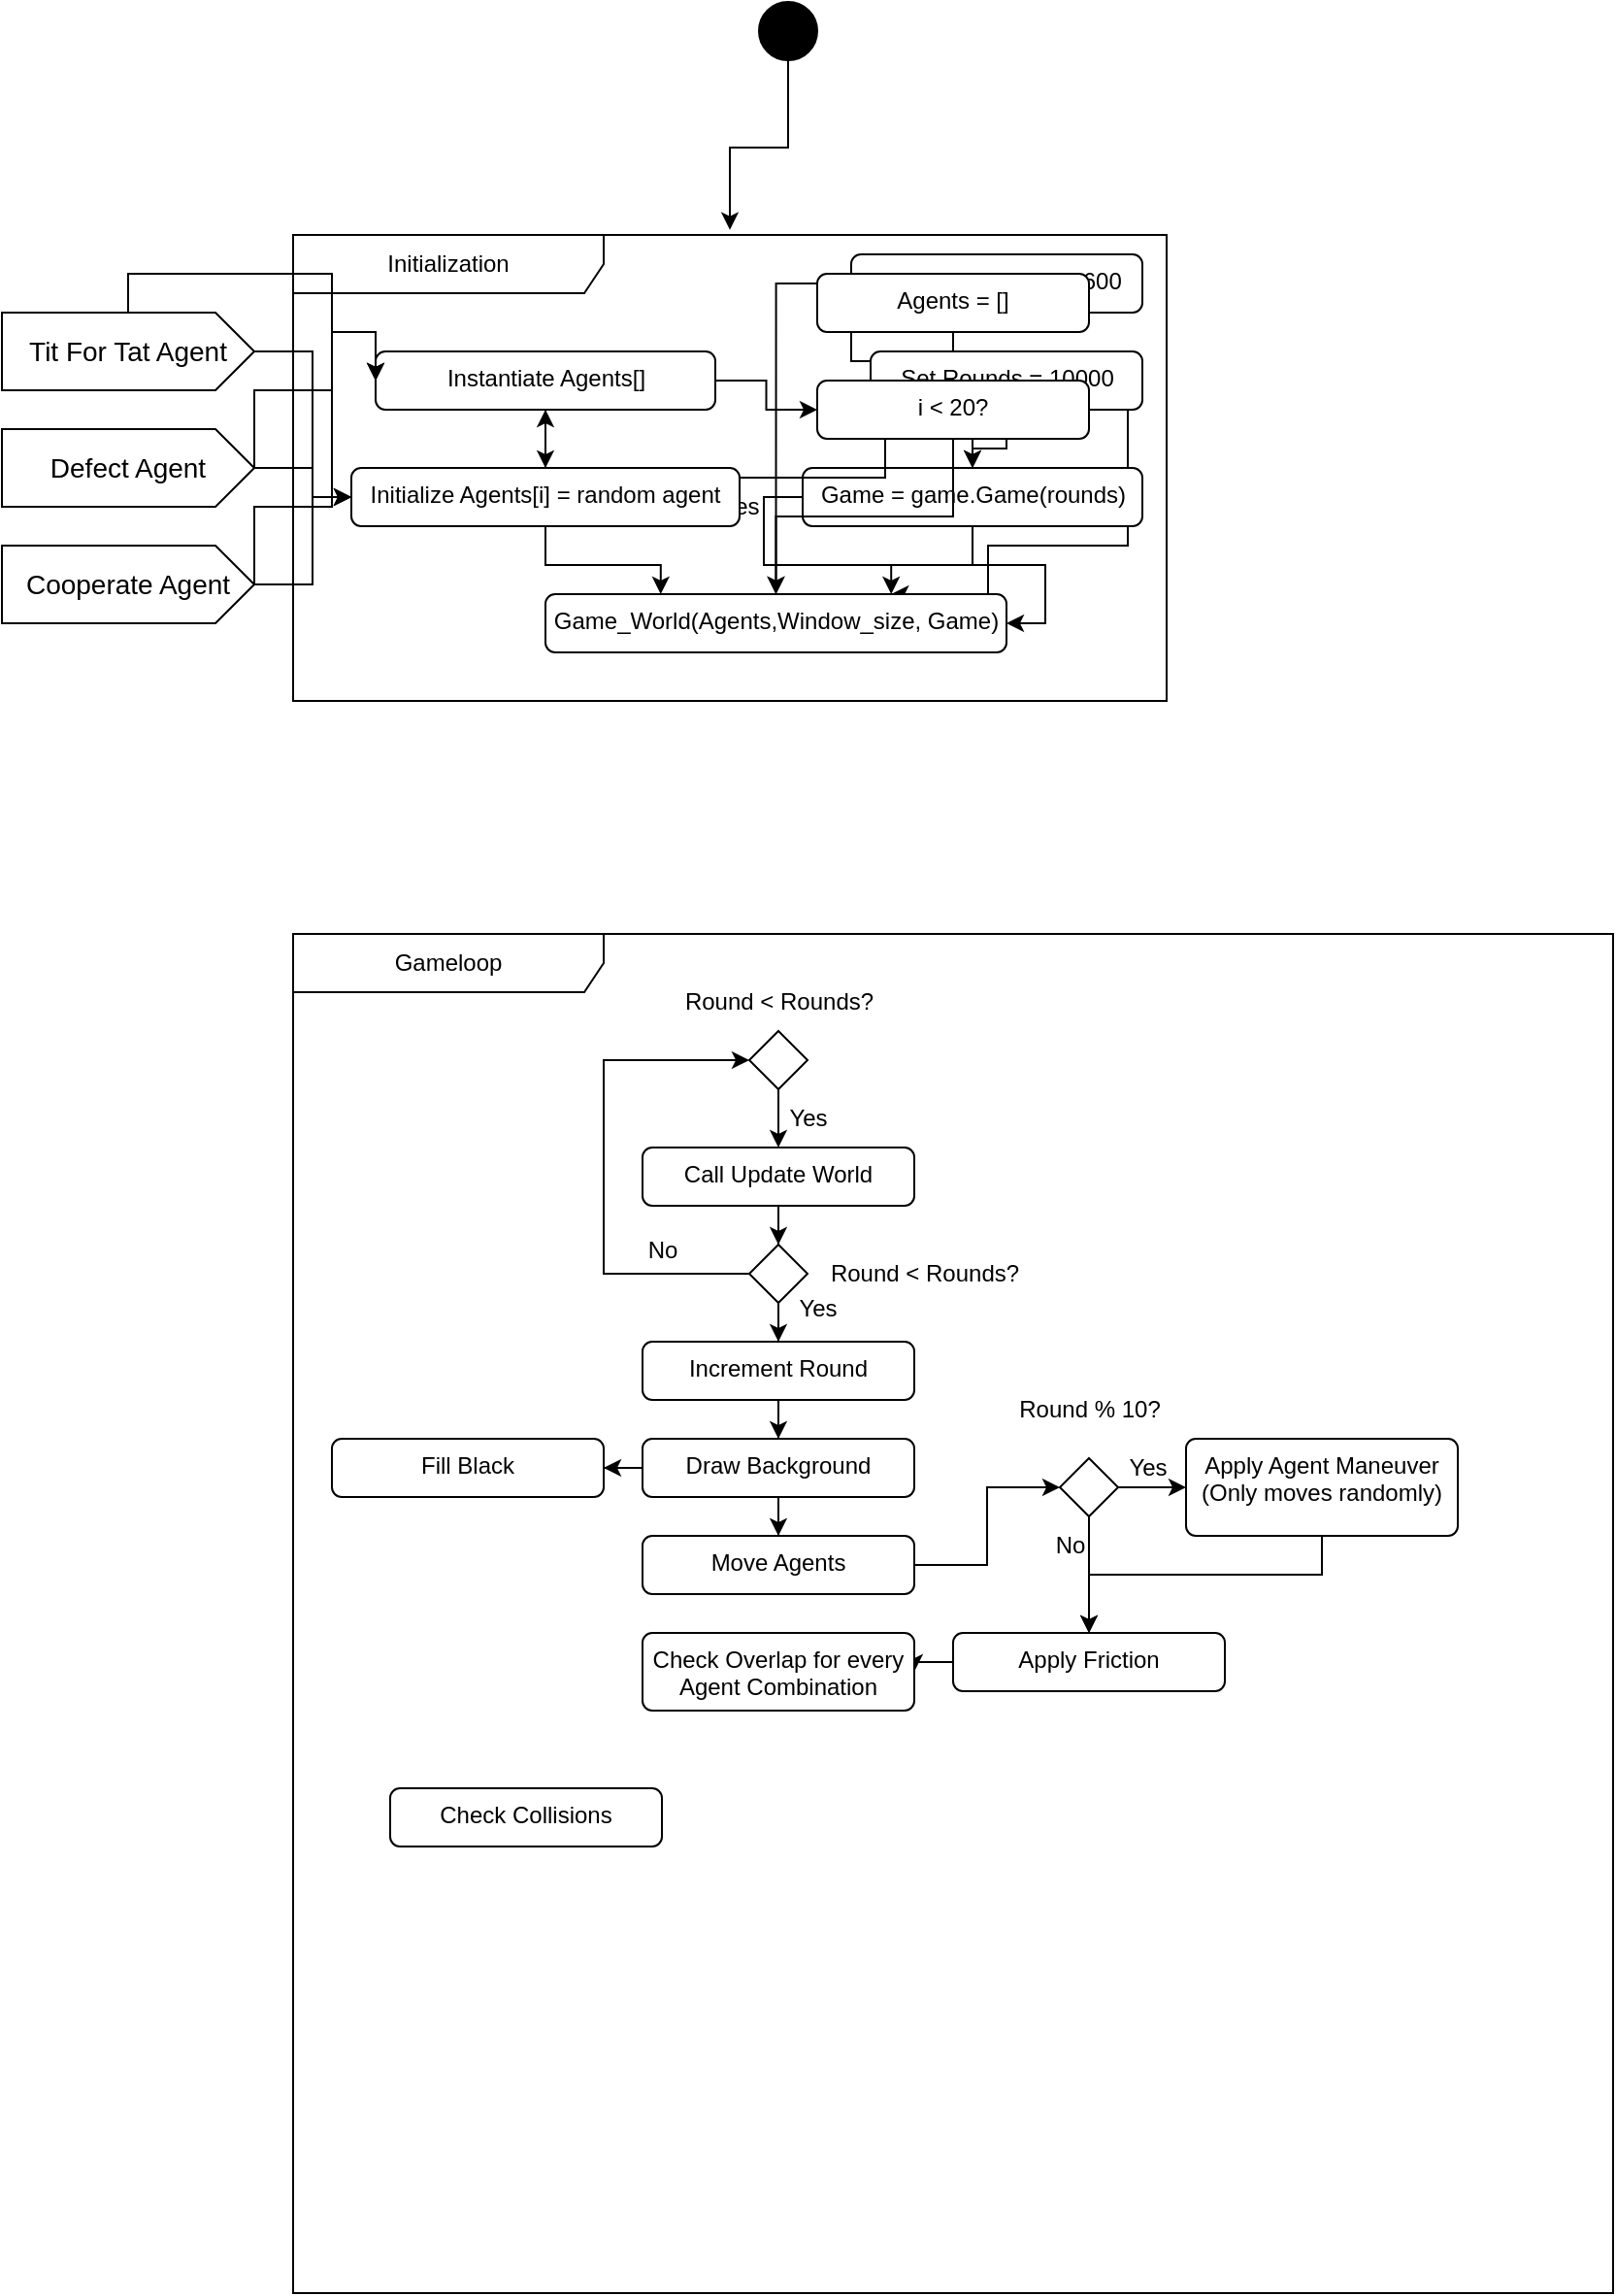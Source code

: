 <mxfile version="24.8.8">
  <diagram name="Page-1" id="mDdxMRRnXEYXMjX8rkWW">
    <mxGraphModel dx="656" dy="331" grid="1" gridSize="10" guides="1" tooltips="1" connect="1" arrows="1" fold="1" page="1" pageScale="1" pageWidth="850" pageHeight="1100" math="0" shadow="0">
      <root>
        <mxCell id="0" />
        <mxCell id="1" parent="0" />
        <mxCell id="9yKV02PK0AYWfD7Fz8SK-6" value="" style="edgeStyle=orthogonalEdgeStyle;rounded=0;orthogonalLoop=1;jettySize=auto;html=1;entryX=0.5;entryY=-0.011;entryDx=0;entryDy=0;entryPerimeter=0;" edge="1" parent="1" source="9yKV02PK0AYWfD7Fz8SK-1" target="9yKV02PK0AYWfD7Fz8SK-2">
          <mxGeometry relative="1" as="geometry">
            <mxPoint x="370" y="80" as="targetPoint" />
          </mxGeometry>
        </mxCell>
        <mxCell id="9yKV02PK0AYWfD7Fz8SK-1" value="" style="ellipse;fillColor=strokeColor;html=1;" vertex="1" parent="1">
          <mxGeometry x="400" y="40" width="30" height="30" as="geometry" />
        </mxCell>
        <mxCell id="9yKV02PK0AYWfD7Fz8SK-2" value="&lt;div&gt;Initialization&lt;/div&gt;" style="shape=umlFrame;whiteSpace=wrap;html=1;pointerEvents=0;recursiveResize=0;container=1;collapsible=0;width=160;" vertex="1" parent="1">
          <mxGeometry x="160" y="160" width="450" height="240" as="geometry" />
        </mxCell>
        <mxCell id="9yKV02PK0AYWfD7Fz8SK-142" style="edgeStyle=orthogonalEdgeStyle;rounded=0;orthogonalLoop=1;jettySize=auto;html=1;exitX=0;exitY=0.5;exitDx=0;exitDy=0;entryX=0.5;entryY=0;entryDx=0;entryDy=0;" edge="1" parent="9yKV02PK0AYWfD7Fz8SK-2" source="9yKV02PK0AYWfD7Fz8SK-3" target="9yKV02PK0AYWfD7Fz8SK-26">
          <mxGeometry relative="1" as="geometry" />
        </mxCell>
        <mxCell id="9yKV02PK0AYWfD7Fz8SK-36" style="edgeStyle=orthogonalEdgeStyle;rounded=0;orthogonalLoop=1;jettySize=auto;html=1;exitX=0;exitY=0.5;exitDx=0;exitDy=0;entryX=0.75;entryY=0;entryDx=0;entryDy=0;" edge="1" parent="9yKV02PK0AYWfD7Fz8SK-2" source="9yKV02PK0AYWfD7Fz8SK-3" target="9yKV02PK0AYWfD7Fz8SK-26">
          <mxGeometry relative="1" as="geometry">
            <Array as="points">
              <mxPoint x="430" y="65" />
              <mxPoint x="430" y="160" />
              <mxPoint x="358" y="160" />
            </Array>
          </mxGeometry>
        </mxCell>
        <mxCell id="9yKV02PK0AYWfD7Fz8SK-3" value="Set Window_Size = 600" style="html=1;align=center;verticalAlign=top;rounded=1;absoluteArcSize=1;arcSize=10;dashed=0;whiteSpace=wrap;" vertex="1" parent="9yKV02PK0AYWfD7Fz8SK-2">
          <mxGeometry x="287.5" y="10" width="150" height="30" as="geometry" />
        </mxCell>
        <mxCell id="9yKV02PK0AYWfD7Fz8SK-100" style="edgeStyle=orthogonalEdgeStyle;rounded=0;orthogonalLoop=1;jettySize=auto;html=1;exitX=0.5;exitY=1;exitDx=0;exitDy=0;entryX=0.75;entryY=0;entryDx=0;entryDy=0;" edge="1" parent="9yKV02PK0AYWfD7Fz8SK-2" source="9yKV02PK0AYWfD7Fz8SK-7" target="9yKV02PK0AYWfD7Fz8SK-26">
          <mxGeometry relative="1" as="geometry" />
        </mxCell>
        <mxCell id="9yKV02PK0AYWfD7Fz8SK-21" style="edgeStyle=orthogonalEdgeStyle;rounded=0;orthogonalLoop=1;jettySize=auto;html=1;exitX=0.5;exitY=1;exitDx=0;exitDy=0;entryX=0.5;entryY=0;entryDx=0;entryDy=0;" edge="1" parent="9yKV02PK0AYWfD7Fz8SK-2" source="9yKV02PK0AYWfD7Fz8SK-4" target="9yKV02PK0AYWfD7Fz8SK-9">
          <mxGeometry relative="1" as="geometry" />
        </mxCell>
        <mxCell id="9yKV02PK0AYWfD7Fz8SK-7" value="Game = game.Game(rounds)" style="html=1;align=center;verticalAlign=top;rounded=1;absoluteArcSize=1;arcSize=10;dashed=0;whiteSpace=wrap;" vertex="1" parent="9yKV02PK0AYWfD7Fz8SK-2">
          <mxGeometry x="262.5" y="120" width="175" height="30" as="geometry" />
        </mxCell>
        <mxCell id="9yKV02PK0AYWfD7Fz8SK-4" value="Agents = []" style="html=1;align=center;verticalAlign=top;rounded=1;absoluteArcSize=1;arcSize=10;dashed=0;whiteSpace=wrap;" vertex="1" parent="9yKV02PK0AYWfD7Fz8SK-2">
          <mxGeometry x="270" y="20" width="140" height="30" as="geometry" />
        </mxCell>
        <mxCell id="9yKV02PK0AYWfD7Fz8SK-143" value="" style="edgeStyle=orthogonalEdgeStyle;rounded=0;orthogonalLoop=1;jettySize=auto;html=1;" edge="1" parent="9yKV02PK0AYWfD7Fz8SK-2" source="9yKV02PK0AYWfD7Fz8SK-8" target="9yKV02PK0AYWfD7Fz8SK-78">
          <mxGeometry relative="1" as="geometry" />
        </mxCell>
        <mxCell id="9yKV02PK0AYWfD7Fz8SK-23" style="edgeStyle=orthogonalEdgeStyle;rounded=0;orthogonalLoop=1;jettySize=auto;html=1;exitX=1;exitY=0.5;exitDx=0;exitDy=0;entryX=0;entryY=0.5;entryDx=0;entryDy=0;" edge="1" parent="9yKV02PK0AYWfD7Fz8SK-2" source="9yKV02PK0AYWfD7Fz8SK-8" target="9yKV02PK0AYWfD7Fz8SK-9">
          <mxGeometry relative="1" as="geometry" />
        </mxCell>
        <mxCell id="9yKV02PK0AYWfD7Fz8SK-35" style="edgeStyle=orthogonalEdgeStyle;rounded=0;orthogonalLoop=1;jettySize=auto;html=1;exitX=0;exitY=0.5;exitDx=0;exitDy=0;entryX=1;entryY=0.5;entryDx=0;entryDy=0;" edge="1" parent="9yKV02PK0AYWfD7Fz8SK-2" source="9yKV02PK0AYWfD7Fz8SK-7" target="9yKV02PK0AYWfD7Fz8SK-26">
          <mxGeometry relative="1" as="geometry" />
        </mxCell>
        <mxCell id="9yKV02PK0AYWfD7Fz8SK-8" value="Instantiate Agents[]" style="html=1;align=center;verticalAlign=top;rounded=1;absoluteArcSize=1;arcSize=10;dashed=0;whiteSpace=wrap;" vertex="1" parent="9yKV02PK0AYWfD7Fz8SK-2">
          <mxGeometry x="42.5" y="60" width="175" height="30" as="geometry" />
        </mxCell>
        <mxCell id="9yKV02PK0AYWfD7Fz8SK-26" value="Game_World(Agents,Window_size, Game)" style="html=1;align=center;verticalAlign=top;rounded=1;absoluteArcSize=1;arcSize=10;dashed=0;whiteSpace=wrap;" vertex="1" parent="9yKV02PK0AYWfD7Fz8SK-2">
          <mxGeometry x="130" y="185" width="237.5" height="30" as="geometry" />
        </mxCell>
        <mxCell id="9yKV02PK0AYWfD7Fz8SK-22" style="edgeStyle=orthogonalEdgeStyle;rounded=0;orthogonalLoop=1;jettySize=auto;html=1;exitX=0.25;exitY=1;exitDx=0;exitDy=0;entryX=0.5;entryY=1;entryDx=0;entryDy=0;" edge="1" parent="9yKV02PK0AYWfD7Fz8SK-2" source="9yKV02PK0AYWfD7Fz8SK-9" target="9yKV02PK0AYWfD7Fz8SK-8">
          <mxGeometry relative="1" as="geometry" />
        </mxCell>
        <mxCell id="9yKV02PK0AYWfD7Fz8SK-99" style="edgeStyle=orthogonalEdgeStyle;rounded=0;orthogonalLoop=1;jettySize=auto;html=1;exitX=0.5;exitY=1;exitDx=0;exitDy=0;entryX=0.5;entryY=0;entryDx=0;entryDy=0;" edge="1" parent="9yKV02PK0AYWfD7Fz8SK-2" source="9yKV02PK0AYWfD7Fz8SK-5" target="9yKV02PK0AYWfD7Fz8SK-7">
          <mxGeometry relative="1" as="geometry" />
        </mxCell>
        <mxCell id="9yKV02PK0AYWfD7Fz8SK-32" value="" style="edgeStyle=orthogonalEdgeStyle;rounded=0;orthogonalLoop=1;jettySize=auto;html=1;" edge="1" parent="9yKV02PK0AYWfD7Fz8SK-2" source="9yKV02PK0AYWfD7Fz8SK-5" target="9yKV02PK0AYWfD7Fz8SK-7">
          <mxGeometry relative="1" as="geometry" />
        </mxCell>
        <mxCell id="9yKV02PK0AYWfD7Fz8SK-37" value="" style="edgeStyle=orthogonalEdgeStyle;rounded=0;orthogonalLoop=1;jettySize=auto;html=1;" edge="1" parent="9yKV02PK0AYWfD7Fz8SK-2" source="9yKV02PK0AYWfD7Fz8SK-9" target="9yKV02PK0AYWfD7Fz8SK-26">
          <mxGeometry relative="1" as="geometry" />
        </mxCell>
        <mxCell id="9yKV02PK0AYWfD7Fz8SK-5" value="Set Rounds = 10000" style="html=1;align=center;verticalAlign=top;rounded=1;absoluteArcSize=1;arcSize=10;dashed=0;whiteSpace=wrap;" vertex="1" parent="9yKV02PK0AYWfD7Fz8SK-2">
          <mxGeometry x="297.5" y="60" width="140" height="30" as="geometry" />
        </mxCell>
        <mxCell id="9yKV02PK0AYWfD7Fz8SK-9" value="i &amp;lt; 20?" style="html=1;align=center;verticalAlign=top;rounded=1;absoluteArcSize=1;arcSize=10;dashed=0;whiteSpace=wrap;" vertex="1" parent="9yKV02PK0AYWfD7Fz8SK-2">
          <mxGeometry x="270" y="75" width="140" height="30" as="geometry" />
        </mxCell>
        <mxCell id="9yKV02PK0AYWfD7Fz8SK-144" style="edgeStyle=orthogonalEdgeStyle;rounded=0;orthogonalLoop=1;jettySize=auto;html=1;exitX=0.5;exitY=1;exitDx=0;exitDy=0;entryX=0.25;entryY=0;entryDx=0;entryDy=0;" edge="1" parent="9yKV02PK0AYWfD7Fz8SK-2" source="9yKV02PK0AYWfD7Fz8SK-78" target="9yKV02PK0AYWfD7Fz8SK-26">
          <mxGeometry relative="1" as="geometry" />
        </mxCell>
        <mxCell id="9yKV02PK0AYWfD7Fz8SK-24" value="Yes" style="text;html=1;align=center;verticalAlign=middle;resizable=0;points=[];autosize=1;strokeColor=none;fillColor=none;" vertex="1" parent="9yKV02PK0AYWfD7Fz8SK-2">
          <mxGeometry x="210" y="125" width="40" height="30" as="geometry" />
        </mxCell>
        <mxCell id="9yKV02PK0AYWfD7Fz8SK-78" value="Initialize Agents[i] = random agent" style="html=1;align=center;verticalAlign=top;rounded=1;absoluteArcSize=1;arcSize=10;dashed=0;whiteSpace=wrap;" vertex="1" parent="9yKV02PK0AYWfD7Fz8SK-2">
          <mxGeometry x="30" y="120" width="200" height="30" as="geometry" />
        </mxCell>
        <mxCell id="9yKV02PK0AYWfD7Fz8SK-90" style="edgeStyle=orthogonalEdgeStyle;rounded=0;orthogonalLoop=1;jettySize=auto;html=1;exitX=1;exitY=0.5;exitDx=0;exitDy=0;exitPerimeter=0;entryX=0;entryY=0.5;entryDx=0;entryDy=0;" edge="1" parent="1" source="9yKV02PK0AYWfD7Fz8SK-10" target="9yKV02PK0AYWfD7Fz8SK-78">
          <mxGeometry relative="1" as="geometry">
            <Array as="points">
              <mxPoint x="170" y="220" />
              <mxPoint x="170" y="295" />
            </Array>
          </mxGeometry>
        </mxCell>
        <mxCell id="9yKV02PK0AYWfD7Fz8SK-15" style="edgeStyle=orthogonalEdgeStyle;rounded=0;orthogonalLoop=1;jettySize=auto;html=1;entryX=0;entryY=0.5;entryDx=0;entryDy=0;" edge="1" parent="1" source="9yKV02PK0AYWfD7Fz8SK-10" target="9yKV02PK0AYWfD7Fz8SK-8">
          <mxGeometry relative="1" as="geometry">
            <Array as="points">
              <mxPoint x="180" y="180" />
              <mxPoint x="180" y="210" />
            </Array>
          </mxGeometry>
        </mxCell>
        <mxCell id="9yKV02PK0AYWfD7Fz8SK-10" value="Tit For Tat Agent" style="html=1;shape=mxgraph.infographic.ribbonSimple;notch1=0;notch2=20;align=center;verticalAlign=middle;fontSize=14;fontStyle=0;fillColor=#FFFFFF;whiteSpace=wrap;" vertex="1" parent="1">
          <mxGeometry x="10" y="200" width="130" height="40" as="geometry" />
        </mxCell>
        <mxCell id="9yKV02PK0AYWfD7Fz8SK-92" style="edgeStyle=orthogonalEdgeStyle;rounded=0;orthogonalLoop=1;jettySize=auto;html=1;exitX=1;exitY=0.5;exitDx=0;exitDy=0;exitPerimeter=0;entryX=0;entryY=0.5;entryDx=0;entryDy=0;" edge="1" parent="1" source="9yKV02PK0AYWfD7Fz8SK-11" target="9yKV02PK0AYWfD7Fz8SK-78">
          <mxGeometry relative="1" as="geometry">
            <Array as="points">
              <mxPoint x="170" y="280" />
              <mxPoint x="170" y="295" />
            </Array>
          </mxGeometry>
        </mxCell>
        <mxCell id="9yKV02PK0AYWfD7Fz8SK-14" style="edgeStyle=orthogonalEdgeStyle;rounded=0;orthogonalLoop=1;jettySize=auto;html=1;exitX=1;exitY=0.5;exitDx=0;exitDy=0;exitPerimeter=0;entryX=0;entryY=0.5;entryDx=0;entryDy=0;" edge="1" parent="1" source="9yKV02PK0AYWfD7Fz8SK-11" target="9yKV02PK0AYWfD7Fz8SK-8">
          <mxGeometry relative="1" as="geometry">
            <mxPoint x="110" y="400" as="targetPoint" />
            <Array as="points">
              <mxPoint x="180" y="240" />
              <mxPoint x="180" y="210" />
            </Array>
          </mxGeometry>
        </mxCell>
        <mxCell id="9yKV02PK0AYWfD7Fz8SK-11" value="Defect Agent" style="html=1;shape=mxgraph.infographic.ribbonSimple;notch1=0;notch2=20;align=center;verticalAlign=middle;fontSize=14;fontStyle=0;fillColor=#FFFFFF;whiteSpace=wrap;" vertex="1" parent="1">
          <mxGeometry x="10" y="260" width="130" height="40" as="geometry" />
        </mxCell>
        <mxCell id="9yKV02PK0AYWfD7Fz8SK-93" style="edgeStyle=orthogonalEdgeStyle;rounded=0;orthogonalLoop=1;jettySize=auto;html=1;exitX=1;exitY=0.5;exitDx=0;exitDy=0;exitPerimeter=0;entryX=0;entryY=0.5;entryDx=0;entryDy=0;" edge="1" parent="1" source="9yKV02PK0AYWfD7Fz8SK-12" target="9yKV02PK0AYWfD7Fz8SK-78">
          <mxGeometry relative="1" as="geometry">
            <Array as="points">
              <mxPoint x="170" y="340" />
              <mxPoint x="170" y="295" />
            </Array>
          </mxGeometry>
        </mxCell>
        <mxCell id="9yKV02PK0AYWfD7Fz8SK-13" style="edgeStyle=orthogonalEdgeStyle;rounded=0;orthogonalLoop=1;jettySize=auto;html=1;exitX=1;exitY=0.5;exitDx=0;exitDy=0;exitPerimeter=0;entryX=0;entryY=0.5;entryDx=0;entryDy=0;" edge="1" parent="1" source="9yKV02PK0AYWfD7Fz8SK-12" target="9yKV02PK0AYWfD7Fz8SK-8">
          <mxGeometry relative="1" as="geometry">
            <Array as="points">
              <mxPoint x="180" y="300" />
              <mxPoint x="180" y="210" />
            </Array>
          </mxGeometry>
        </mxCell>
        <mxCell id="9yKV02PK0AYWfD7Fz8SK-12" value="Cooperate Agent" style="html=1;shape=mxgraph.infographic.ribbonSimple;notch1=0;notch2=20;align=center;verticalAlign=middle;fontSize=14;fontStyle=0;fillColor=#FFFFFF;whiteSpace=wrap;" vertex="1" parent="1">
          <mxGeometry x="10" y="320" width="130" height="40" as="geometry" />
        </mxCell>
        <mxCell id="9yKV02PK0AYWfD7Fz8SK-54" value="Gameloop" style="shape=umlFrame;whiteSpace=wrap;html=1;pointerEvents=0;recursiveResize=0;container=1;collapsible=0;width=160;" vertex="1" parent="1">
          <mxGeometry x="160" y="520" width="680" height="700" as="geometry" />
        </mxCell>
        <mxCell id="9yKV02PK0AYWfD7Fz8SK-109" value="" style="edgeStyle=orthogonalEdgeStyle;rounded=0;orthogonalLoop=1;jettySize=auto;html=1;" edge="1" parent="9yKV02PK0AYWfD7Fz8SK-54" source="9yKV02PK0AYWfD7Fz8SK-55" target="9yKV02PK0AYWfD7Fz8SK-108">
          <mxGeometry relative="1" as="geometry" />
        </mxCell>
        <mxCell id="9yKV02PK0AYWfD7Fz8SK-55" value="Call Update World" style="html=1;align=center;verticalAlign=top;rounded=1;absoluteArcSize=1;arcSize=10;dashed=0;whiteSpace=wrap;" vertex="1" parent="9yKV02PK0AYWfD7Fz8SK-54">
          <mxGeometry x="180" y="110" width="140" height="30" as="geometry" />
        </mxCell>
        <mxCell id="9yKV02PK0AYWfD7Fz8SK-104" style="edgeStyle=orthogonalEdgeStyle;rounded=0;orthogonalLoop=1;jettySize=auto;html=1;exitX=0.5;exitY=1;exitDx=0;exitDy=0;entryX=0.5;entryY=0;entryDx=0;entryDy=0;" edge="1" parent="9yKV02PK0AYWfD7Fz8SK-54" source="9yKV02PK0AYWfD7Fz8SK-102" target="9yKV02PK0AYWfD7Fz8SK-55">
          <mxGeometry relative="1" as="geometry" />
        </mxCell>
        <mxCell id="9yKV02PK0AYWfD7Fz8SK-102" value="" style="rhombus;" vertex="1" parent="9yKV02PK0AYWfD7Fz8SK-54">
          <mxGeometry x="235" y="50" width="30" height="30" as="geometry" />
        </mxCell>
        <mxCell id="9yKV02PK0AYWfD7Fz8SK-103" value="Round &amp;lt; Rounds?" style="text;html=1;align=center;verticalAlign=middle;resizable=0;points=[];autosize=1;strokeColor=none;fillColor=none;" vertex="1" parent="9yKV02PK0AYWfD7Fz8SK-54">
          <mxGeometry x="190" y="20" width="120" height="30" as="geometry" />
        </mxCell>
        <mxCell id="9yKV02PK0AYWfD7Fz8SK-105" value="Yes" style="text;html=1;align=center;verticalAlign=middle;resizable=0;points=[];autosize=1;strokeColor=none;fillColor=none;" vertex="1" parent="9yKV02PK0AYWfD7Fz8SK-54">
          <mxGeometry x="245" y="80" width="40" height="30" as="geometry" />
        </mxCell>
        <mxCell id="9yKV02PK0AYWfD7Fz8SK-111" style="edgeStyle=orthogonalEdgeStyle;rounded=0;orthogonalLoop=1;jettySize=auto;html=1;exitX=0;exitY=0.5;exitDx=0;exitDy=0;entryX=0;entryY=0.5;entryDx=0;entryDy=0;" edge="1" parent="9yKV02PK0AYWfD7Fz8SK-54" source="9yKV02PK0AYWfD7Fz8SK-108" target="9yKV02PK0AYWfD7Fz8SK-102">
          <mxGeometry relative="1" as="geometry">
            <Array as="points">
              <mxPoint x="160" y="175" />
              <mxPoint x="160" y="65" />
            </Array>
          </mxGeometry>
        </mxCell>
        <mxCell id="9yKV02PK0AYWfD7Fz8SK-113" value="" style="edgeStyle=orthogonalEdgeStyle;rounded=0;orthogonalLoop=1;jettySize=auto;html=1;" edge="1" parent="9yKV02PK0AYWfD7Fz8SK-54" source="9yKV02PK0AYWfD7Fz8SK-108" target="9yKV02PK0AYWfD7Fz8SK-112">
          <mxGeometry relative="1" as="geometry" />
        </mxCell>
        <mxCell id="9yKV02PK0AYWfD7Fz8SK-108" value="" style="rhombus;" vertex="1" parent="9yKV02PK0AYWfD7Fz8SK-54">
          <mxGeometry x="235" y="160" width="30" height="30" as="geometry" />
        </mxCell>
        <mxCell id="9yKV02PK0AYWfD7Fz8SK-110" value="Round &amp;lt; Rounds?" style="text;html=1;align=center;verticalAlign=middle;resizable=0;points=[];autosize=1;strokeColor=none;fillColor=none;" vertex="1" parent="9yKV02PK0AYWfD7Fz8SK-54">
          <mxGeometry x="265" y="160" width="120" height="30" as="geometry" />
        </mxCell>
        <mxCell id="9yKV02PK0AYWfD7Fz8SK-128" value="" style="edgeStyle=orthogonalEdgeStyle;rounded=0;orthogonalLoop=1;jettySize=auto;html=1;" edge="1" parent="9yKV02PK0AYWfD7Fz8SK-54" source="9yKV02PK0AYWfD7Fz8SK-112" target="9yKV02PK0AYWfD7Fz8SK-117">
          <mxGeometry relative="1" as="geometry" />
        </mxCell>
        <mxCell id="9yKV02PK0AYWfD7Fz8SK-112" value="Increment Round" style="html=1;align=center;verticalAlign=top;rounded=1;absoluteArcSize=1;arcSize=10;dashed=0;whiteSpace=wrap;" vertex="1" parent="9yKV02PK0AYWfD7Fz8SK-54">
          <mxGeometry x="180" y="210" width="140" height="30" as="geometry" />
        </mxCell>
        <mxCell id="9yKV02PK0AYWfD7Fz8SK-114" value="Fill Black" style="html=1;align=center;verticalAlign=top;rounded=1;absoluteArcSize=1;arcSize=10;dashed=0;whiteSpace=wrap;" vertex="1" parent="9yKV02PK0AYWfD7Fz8SK-54">
          <mxGeometry x="20" y="260" width="140" height="30" as="geometry" />
        </mxCell>
        <mxCell id="9yKV02PK0AYWfD7Fz8SK-130" value="" style="edgeStyle=orthogonalEdgeStyle;rounded=0;orthogonalLoop=1;jettySize=auto;html=1;entryX=0;entryY=0.5;entryDx=0;entryDy=0;exitX=1;exitY=0.5;exitDx=0;exitDy=0;" edge="1" parent="9yKV02PK0AYWfD7Fz8SK-54" source="9yKV02PK0AYWfD7Fz8SK-115" target="9yKV02PK0AYWfD7Fz8SK-121">
          <mxGeometry relative="1" as="geometry">
            <mxPoint x="330" y="325" as="sourcePoint" />
          </mxGeometry>
        </mxCell>
        <mxCell id="9yKV02PK0AYWfD7Fz8SK-115" value="Move Agents" style="html=1;align=center;verticalAlign=top;rounded=1;absoluteArcSize=1;arcSize=10;dashed=0;whiteSpace=wrap;" vertex="1" parent="9yKV02PK0AYWfD7Fz8SK-54">
          <mxGeometry x="180" y="310" width="140" height="30" as="geometry" />
        </mxCell>
        <mxCell id="9yKV02PK0AYWfD7Fz8SK-118" value="" style="edgeStyle=orthogonalEdgeStyle;rounded=0;orthogonalLoop=1;jettySize=auto;html=1;" edge="1" parent="9yKV02PK0AYWfD7Fz8SK-54" source="9yKV02PK0AYWfD7Fz8SK-117" target="9yKV02PK0AYWfD7Fz8SK-114">
          <mxGeometry relative="1" as="geometry" />
        </mxCell>
        <mxCell id="9yKV02PK0AYWfD7Fz8SK-129" value="" style="edgeStyle=orthogonalEdgeStyle;rounded=0;orthogonalLoop=1;jettySize=auto;html=1;" edge="1" parent="9yKV02PK0AYWfD7Fz8SK-54" source="9yKV02PK0AYWfD7Fz8SK-117" target="9yKV02PK0AYWfD7Fz8SK-115">
          <mxGeometry relative="1" as="geometry" />
        </mxCell>
        <mxCell id="9yKV02PK0AYWfD7Fz8SK-117" value="Draw Background" style="html=1;align=center;verticalAlign=top;rounded=1;absoluteArcSize=1;arcSize=10;dashed=0;whiteSpace=wrap;" vertex="1" parent="9yKV02PK0AYWfD7Fz8SK-54">
          <mxGeometry x="180" y="260" width="140" height="30" as="geometry" />
        </mxCell>
        <mxCell id="9yKV02PK0AYWfD7Fz8SK-134" style="edgeStyle=orthogonalEdgeStyle;rounded=0;orthogonalLoop=1;jettySize=auto;html=1;exitX=1;exitY=0.5;exitDx=0;exitDy=0;entryX=0;entryY=0.5;entryDx=0;entryDy=0;" edge="1" parent="9yKV02PK0AYWfD7Fz8SK-54" source="9yKV02PK0AYWfD7Fz8SK-121" target="9yKV02PK0AYWfD7Fz8SK-131">
          <mxGeometry relative="1" as="geometry" />
        </mxCell>
        <mxCell id="9yKV02PK0AYWfD7Fz8SK-137" value="" style="edgeStyle=orthogonalEdgeStyle;rounded=0;orthogonalLoop=1;jettySize=auto;html=1;exitX=0.5;exitY=1;exitDx=0;exitDy=0;" edge="1" parent="9yKV02PK0AYWfD7Fz8SK-54" source="9yKV02PK0AYWfD7Fz8SK-121" target="9yKV02PK0AYWfD7Fz8SK-132">
          <mxGeometry relative="1" as="geometry">
            <Array as="points">
              <mxPoint x="410" y="340" />
              <mxPoint x="410" y="340" />
            </Array>
          </mxGeometry>
        </mxCell>
        <mxCell id="9yKV02PK0AYWfD7Fz8SK-121" value="" style="rhombus;" vertex="1" parent="9yKV02PK0AYWfD7Fz8SK-54">
          <mxGeometry x="395" y="270" width="30" height="30" as="geometry" />
        </mxCell>
        <mxCell id="9yKV02PK0AYWfD7Fz8SK-122" value="Round % 10?" style="text;html=1;align=center;verticalAlign=middle;resizable=0;points=[];autosize=1;strokeColor=none;fillColor=none;" vertex="1" parent="9yKV02PK0AYWfD7Fz8SK-54">
          <mxGeometry x="365" y="230" width="90" height="30" as="geometry" />
        </mxCell>
        <mxCell id="9yKV02PK0AYWfD7Fz8SK-124" value="No" style="text;html=1;align=center;verticalAlign=middle;resizable=0;points=[];autosize=1;strokeColor=none;fillColor=none;" vertex="1" parent="9yKV02PK0AYWfD7Fz8SK-54">
          <mxGeometry x="380" y="300" width="40" height="30" as="geometry" />
        </mxCell>
        <mxCell id="9yKV02PK0AYWfD7Fz8SK-136" style="edgeStyle=orthogonalEdgeStyle;rounded=0;orthogonalLoop=1;jettySize=auto;html=1;exitX=0.5;exitY=1;exitDx=0;exitDy=0;entryX=0.5;entryY=0;entryDx=0;entryDy=0;" edge="1" parent="9yKV02PK0AYWfD7Fz8SK-54" source="9yKV02PK0AYWfD7Fz8SK-131" target="9yKV02PK0AYWfD7Fz8SK-132">
          <mxGeometry relative="1" as="geometry">
            <Array as="points">
              <mxPoint x="530" y="330" />
              <mxPoint x="410" y="330" />
            </Array>
          </mxGeometry>
        </mxCell>
        <mxCell id="9yKV02PK0AYWfD7Fz8SK-131" value="&lt;div&gt;Apply Agent Maneuver&lt;/div&gt;&lt;div&gt;(Only moves randomly)&lt;br&gt;&lt;/div&gt;" style="html=1;align=center;verticalAlign=top;rounded=1;absoluteArcSize=1;arcSize=10;dashed=0;whiteSpace=wrap;" vertex="1" parent="9yKV02PK0AYWfD7Fz8SK-54">
          <mxGeometry x="460" y="260" width="140" height="50" as="geometry" />
        </mxCell>
        <mxCell id="9yKV02PK0AYWfD7Fz8SK-140" value="" style="edgeStyle=orthogonalEdgeStyle;rounded=0;orthogonalLoop=1;jettySize=auto;html=1;" edge="1" parent="9yKV02PK0AYWfD7Fz8SK-54" source="9yKV02PK0AYWfD7Fz8SK-132" target="9yKV02PK0AYWfD7Fz8SK-139">
          <mxGeometry relative="1" as="geometry" />
        </mxCell>
        <mxCell id="9yKV02PK0AYWfD7Fz8SK-132" value="Apply Friction" style="html=1;align=center;verticalAlign=top;rounded=1;absoluteArcSize=1;arcSize=10;dashed=0;whiteSpace=wrap;" vertex="1" parent="9yKV02PK0AYWfD7Fz8SK-54">
          <mxGeometry x="340" y="360" width="140" height="30" as="geometry" />
        </mxCell>
        <mxCell id="9yKV02PK0AYWfD7Fz8SK-133" value="Yes" style="text;html=1;align=center;verticalAlign=middle;resizable=0;points=[];autosize=1;strokeColor=none;fillColor=none;" vertex="1" parent="9yKV02PK0AYWfD7Fz8SK-54">
          <mxGeometry x="420" y="260" width="40" height="30" as="geometry" />
        </mxCell>
        <mxCell id="9yKV02PK0AYWfD7Fz8SK-138" value="Check Collisions" style="html=1;align=center;verticalAlign=top;rounded=1;absoluteArcSize=1;arcSize=10;dashed=0;whiteSpace=wrap;" vertex="1" parent="9yKV02PK0AYWfD7Fz8SK-54">
          <mxGeometry x="50" y="440" width="140" height="30" as="geometry" />
        </mxCell>
        <mxCell id="9yKV02PK0AYWfD7Fz8SK-139" value="Check Overlap for every Agent Combination" style="html=1;align=center;verticalAlign=top;rounded=1;absoluteArcSize=1;arcSize=10;dashed=0;whiteSpace=wrap;" vertex="1" parent="9yKV02PK0AYWfD7Fz8SK-54">
          <mxGeometry x="180" y="360" width="140" height="40" as="geometry" />
        </mxCell>
        <mxCell id="9yKV02PK0AYWfD7Fz8SK-126" value="Yes" style="text;html=1;align=center;verticalAlign=middle;resizable=0;points=[];autosize=1;strokeColor=none;fillColor=none;" vertex="1" parent="1">
          <mxGeometry x="410" y="698" width="40" height="30" as="geometry" />
        </mxCell>
        <mxCell id="9yKV02PK0AYWfD7Fz8SK-127" value="No" style="text;html=1;align=center;verticalAlign=middle;resizable=0;points=[];autosize=1;strokeColor=none;fillColor=none;" vertex="1" parent="1">
          <mxGeometry x="330" y="668" width="40" height="30" as="geometry" />
        </mxCell>
      </root>
    </mxGraphModel>
  </diagram>
</mxfile>
